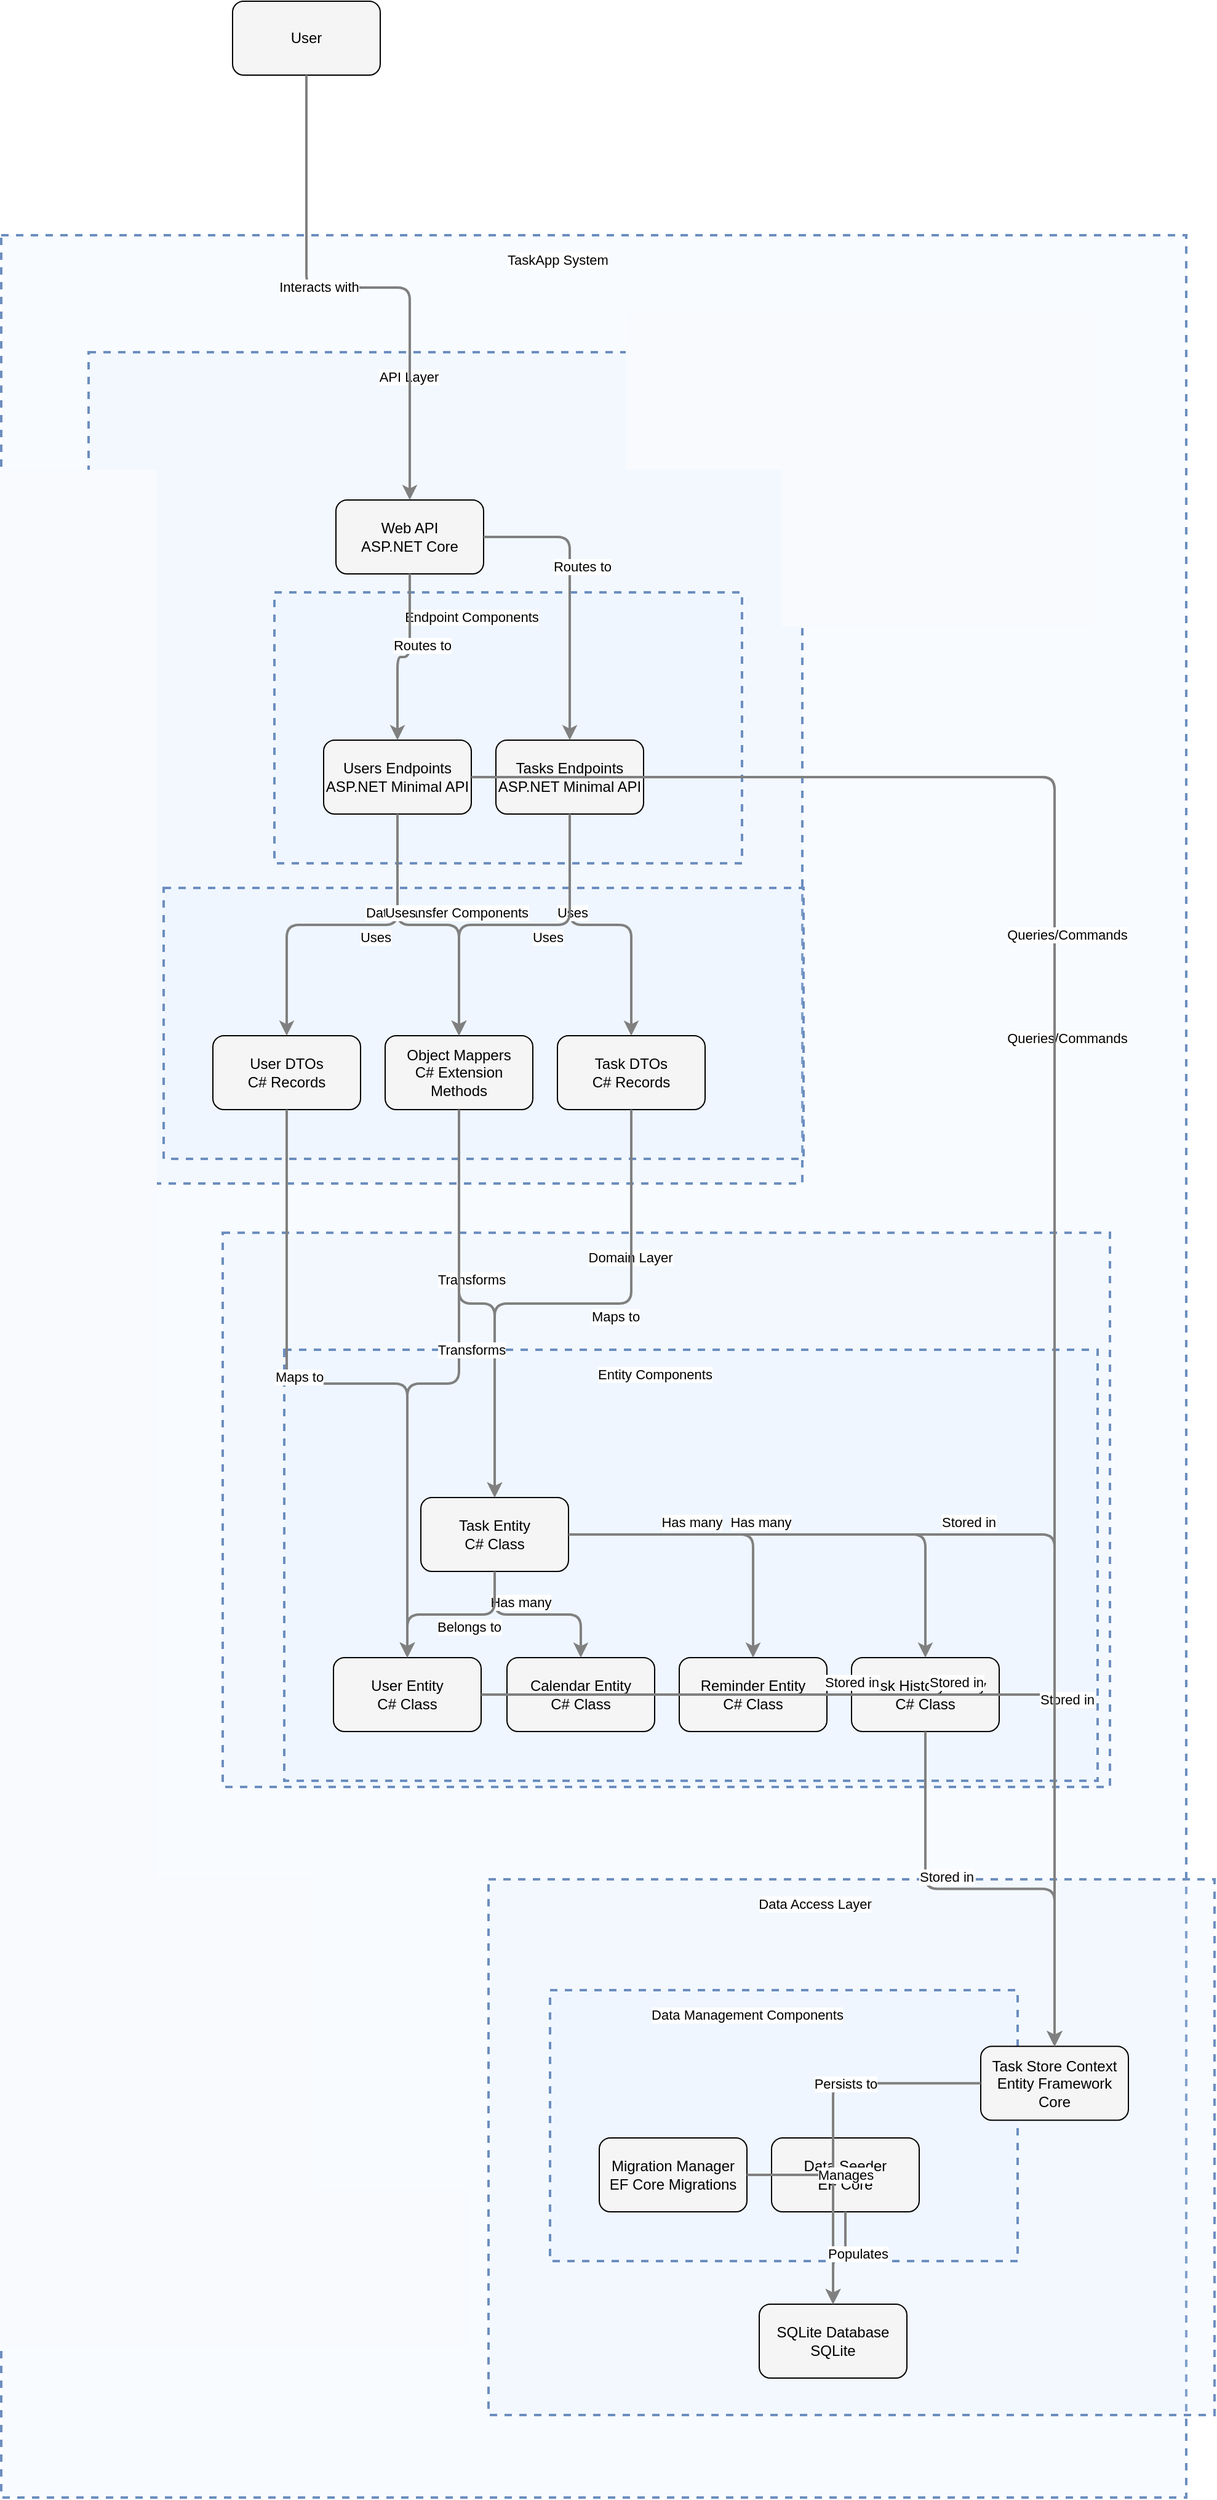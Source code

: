 <?xml version="1.0" encoding="UTF-8"?>
      <mxfile version="14.6.5" type="device">
        <diagram id="codeviz-diagram" name="System Diagram">
          <mxGraphModel dx="1000" dy="1000" grid="1" gridSize="10" guides="1" tooltips="1" connect="1" arrows="1" fold="1" page="1" pageScale="1" pageWidth="1169" pageHeight="827" math="0" shadow="0">
            <root>
              <mxCell id="0"/>
              <mxCell id="1" parent="0"/>
              <mxCell id="subGraph5" value="" style="html=1;whiteSpace=wrap;container=1;fillColor=#dae8fc;strokeColor=#6c8ebf;dashed=1;fillOpacity=20;strokeWidth=2;containerType=none;recursiveResize=0;movable=1;resizable=1;autosize=0;dropTarget=0" vertex="1" parent="subGraph6">
                <mxGeometry x="50" y="90" width="380" height="220" as="geometry"/>
              </mxCell>
              <mxCell id="subGraph5_label" value="Data Management Components" style="edgeLabel;html=1;align=center;verticalAlign=middle;resizable=0;labelBackgroundColor=white;spacing=5" vertex="1" parent="subGraph6">
                <mxGeometry x="58" y="98" width="304" height="24" as="geometry"/>
              </mxCell>
<mxCell id="subGraph3" value="" style="html=1;whiteSpace=wrap;container=1;fillColor=#dae8fc;strokeColor=#6c8ebf;dashed=1;fillOpacity=20;strokeWidth=2;containerType=none;recursiveResize=0;movable=1;resizable=1;autosize=0;dropTarget=0" vertex="1" parent="subGraph4">
                <mxGeometry x="50" y="95" width="661" height="350" as="geometry"/>
              </mxCell>
              <mxCell id="subGraph3_label" value="Entity Components" style="edgeLabel;html=1;align=center;verticalAlign=middle;resizable=0;labelBackgroundColor=white;spacing=5" vertex="1" parent="subGraph4">
                <mxGeometry x="58" y="103" width="585" height="24" as="geometry"/>
              </mxCell>
<mxCell id="subGraph1" value="" style="html=1;whiteSpace=wrap;container=1;fillColor=#dae8fc;strokeColor=#6c8ebf;dashed=1;fillOpacity=20;strokeWidth=2;containerType=none;recursiveResize=0;movable=1;resizable=1;autosize=0;dropTarget=0" vertex="1" parent="subGraph2">
                <mxGeometry x="61" y="435" width="520" height="220" as="geometry"/>
              </mxCell>
              <mxCell id="subGraph1_label" value="Data Transfer Components" style="edgeLabel;html=1;align=center;verticalAlign=middle;resizable=0;labelBackgroundColor=white;spacing=5" vertex="1" parent="subGraph2">
                <mxGeometry x="69" y="443" width="444" height="24" as="geometry"/>
              </mxCell>
<mxCell id="subGraph0" value="" style="html=1;whiteSpace=wrap;container=1;fillColor=#dae8fc;strokeColor=#6c8ebf;dashed=1;fillOpacity=20;strokeWidth=2;containerType=none;recursiveResize=0;movable=1;resizable=1;autosize=0;dropTarget=0" vertex="1" parent="subGraph2">
                <mxGeometry x="151" y="195" width="380" height="220" as="geometry"/>
              </mxCell>
              <mxCell id="subGraph0_label" value="Endpoint Components" style="edgeLabel;html=1;align=center;verticalAlign=middle;resizable=0;labelBackgroundColor=white;spacing=5" vertex="1" parent="subGraph2">
                <mxGeometry x="159" y="203" width="304" height="24" as="geometry"/>
              </mxCell>
<mxCell id="subGraph6" value="" style="html=1;whiteSpace=wrap;container=1;fillColor=#dae8fc;strokeColor=#6c8ebf;dashed=1;fillOpacity=20;strokeWidth=2;containerType=none;recursiveResize=0;movable=1;resizable=1;autosize=0;dropTarget=0" vertex="1" parent="subGraph7">
                <mxGeometry x="396" y="1335" width="590" height="435" as="geometry"/>
              </mxCell>
              <mxCell id="subGraph6_label" value="Data Access Layer" style="edgeLabel;html=1;align=center;verticalAlign=middle;resizable=0;labelBackgroundColor=white;spacing=5" vertex="1" parent="subGraph7">
                <mxGeometry x="404" y="1343" width="514" height="24" as="geometry"/>
              </mxCell>
<mxCell id="subGraph4" value="" style="html=1;whiteSpace=wrap;container=1;fillColor=#dae8fc;strokeColor=#6c8ebf;dashed=1;fillOpacity=20;strokeWidth=2;containerType=none;recursiveResize=0;movable=1;resizable=1;autosize=0;dropTarget=0" vertex="1" parent="subGraph7">
                <mxGeometry x="180" y="810" width="721" height="450" as="geometry"/>
              </mxCell>
              <mxCell id="subGraph4_label" value="Domain Layer" style="edgeLabel;html=1;align=center;verticalAlign=middle;resizable=0;labelBackgroundColor=white;spacing=5" vertex="1" parent="subGraph7">
                <mxGeometry x="188" y="818" width="645" height="24" as="geometry"/>
              </mxCell>
<mxCell id="subGraph2" value="" style="html=1;whiteSpace=wrap;container=1;fillColor=#dae8fc;strokeColor=#6c8ebf;dashed=1;fillOpacity=20;strokeWidth=2;containerType=none;recursiveResize=0;movable=1;resizable=1;autosize=0;dropTarget=0" vertex="1" parent="subGraph7">
                <mxGeometry x="71" y="95" width="580" height="675" as="geometry"/>
              </mxCell>
              <mxCell id="subGraph2_label" value="API Layer" style="edgeLabel;html=1;align=center;verticalAlign=middle;resizable=0;labelBackgroundColor=white;spacing=5" vertex="1" parent="subGraph7">
                <mxGeometry x="79" y="103" width="504" height="24" as="geometry"/>
              </mxCell>
<mxCell id="subGraph7" value="" style="html=1;whiteSpace=wrap;container=1;fillColor=#dae8fc;strokeColor=#6c8ebf;dashed=1;fillOpacity=20;strokeWidth=2;containerType=none;recursiveResize=0;movable=1;resizable=1;autosize=0;dropTarget=0" vertex="1" parent="1">
                <mxGeometry x="65" y="202" width="963" height="1837" as="geometry"/>
              </mxCell>
              <mxCell id="subGraph7_label" value="TaskApp System" style="edgeLabel;html=1;align=center;verticalAlign=middle;resizable=0;labelBackgroundColor=white;spacing=5" vertex="1" parent="1">
                <mxGeometry x="73" y="210" width="887" height="24" as="geometry"/>
              </mxCell>
              <mxCell id="User" value="User" style="rounded=1;whiteSpace=wrap;html=1;fillColor=#f5f5f5" vertex="1" parent="1">
                    <mxGeometry x="253" y="12" width="120" height="60" as="geometry"/>
                  </mxCell>
<mxCell id="WebAPI" value="Web API&lt;br&gt;ASP.NET Core" style="rounded=1;whiteSpace=wrap;html=1;fillColor=#f5f5f5" vertex="1" parent="subGraph2">
                    <mxGeometry x="201" y="120" width="120" height="60" as="geometry"/>
                  </mxCell>
<mxCell id="TaskEndpoints" value="Tasks Endpoints&lt;br&gt;ASP.NET Minimal API" style="rounded=1;whiteSpace=wrap;html=1;fillColor=#f5f5f5" vertex="1" parent="subGraph0">
                    <mxGeometry x="180" y="120" width="120" height="60" as="geometry"/>
                  </mxCell>
<mxCell id="UserEndpoints" value="Users Endpoints&lt;br&gt;ASP.NET Minimal API" style="rounded=1;whiteSpace=wrap;html=1;fillColor=#f5f5f5" vertex="1" parent="subGraph0">
                    <mxGeometry x="40" y="120" width="120" height="60" as="geometry"/>
                  </mxCell>
<mxCell id="TaskDTOs" value="Task DTOs&lt;br&gt;C# Records" style="rounded=1;whiteSpace=wrap;html=1;fillColor=#f5f5f5" vertex="1" parent="subGraph1">
                    <mxGeometry x="320" y="120" width="120" height="60" as="geometry"/>
                  </mxCell>
<mxCell id="UserDTOs" value="User DTOs&lt;br&gt;C# Records" style="rounded=1;whiteSpace=wrap;html=1;fillColor=#f5f5f5" vertex="1" parent="subGraph1">
                    <mxGeometry x="40" y="120" width="120" height="60" as="geometry"/>
                  </mxCell>
<mxCell id="Mappers" value="Object Mappers&lt;br&gt;C# Extension Methods" style="rounded=1;whiteSpace=wrap;html=1;fillColor=#f5f5f5" vertex="1" parent="subGraph1">
                    <mxGeometry x="180" y="120" width="120" height="60" as="geometry"/>
                  </mxCell>
<mxCell id="TaskEntity" value="Task Entity&lt;br&gt;C# Class" style="rounded=1;whiteSpace=wrap;html=1;fillColor=#f5f5f5" vertex="1" parent="subGraph3">
                    <mxGeometry x="111" y="120" width="120" height="60" as="geometry"/>
                  </mxCell>
<mxCell id="UserEntity" value="User Entity&lt;br&gt;C# Class" style="rounded=1;whiteSpace=wrap;html=1;fillColor=#f5f5f5" vertex="1" parent="subGraph3">
                    <mxGeometry x="40" y="250" width="120" height="60" as="geometry"/>
                  </mxCell>
<mxCell id="CalendarEntity" value="Calendar Entity&lt;br&gt;C# Class" style="rounded=1;whiteSpace=wrap;html=1;fillColor=#f5f5f5" vertex="1" parent="subGraph3">
                    <mxGeometry x="181" y="250" width="120" height="60" as="geometry"/>
                  </mxCell>
<mxCell id="ReminderEntity" value="Reminder Entity&lt;br&gt;C# Class" style="rounded=1;whiteSpace=wrap;html=1;fillColor=#f5f5f5" vertex="1" parent="subGraph3">
                    <mxGeometry x="321" y="250" width="120" height="60" as="geometry"/>
                  </mxCell>
<mxCell id="TaskHistoryEntity" value="Task History Entity&lt;br&gt;C# Class" style="rounded=1;whiteSpace=wrap;html=1;fillColor=#f5f5f5" vertex="1" parent="subGraph3">
                    <mxGeometry x="461" y="250" width="120" height="60" as="geometry"/>
                  </mxCell>
<mxCell id="DbContext" value="Task Store Context&lt;br&gt;Entity Framework Core" style="rounded=1;whiteSpace=wrap;html=1;fillColor=#f5f5f5" vertex="1" parent="subGraph6">
                    <mxGeometry x="400" y="135.625" width="120" height="60" as="geometry"/>
                  </mxCell>
<mxCell id="Database" value="SQLite Database&lt;br&gt;SQLite" style="rounded=1;whiteSpace=wrap;html=1;fillColor=#f5f5f5" vertex="1" parent="subGraph6">
                    <mxGeometry x="220" y="345" width="120" height="60" as="geometry"/>
                  </mxCell>
<mxCell id="MigrationManager" value="Migration Manager&lt;br&gt;EF Core Migrations" style="rounded=1;whiteSpace=wrap;html=1;fillColor=#f5f5f5" vertex="1" parent="subGraph5">
                    <mxGeometry x="40" y="120" width="120" height="60" as="geometry"/>
                  </mxCell>
<mxCell id="DataSeeder" value="Data Seeder&lt;br&gt;EF Core" style="rounded=1;whiteSpace=wrap;html=1;fillColor=#f5f5f5" vertex="1" parent="subGraph5">
                    <mxGeometry x="180" y="120" width="120" height="60" as="geometry"/>
                  </mxCell>
              <mxCell id="edge-L_User_WebAPI_0" style="edgeStyle=orthogonalEdgeStyle;rounded=1;orthogonalLoop=1;jettySize=auto;html=1;strokeColor=#808080;strokeWidth=2;jumpStyle=arc;jumpSize=10;spacing=15;labelBackgroundColor=white;labelBorderColor=none" edge="1" parent="1" source="User" target="WebAPI">
                  <mxGeometry relative="1" as="geometry"/>
                </mxCell>
                <mxCell id="edge-L_User_WebAPI_0_label" value="Interacts with" style="edgeLabel;html=1;align=center;verticalAlign=middle;resizable=0;points=[];" vertex="1" connectable="0" parent="edge-L_User_WebAPI_0">
                  <mxGeometry x="-0.2" y="10" relative="1" as="geometry">
                    <mxPoint as="offset"/>
                  </mxGeometry>
                </mxCell>
<mxCell id="edge-L_WebAPI_TaskEndpoints_1" style="edgeStyle=orthogonalEdgeStyle;rounded=1;orthogonalLoop=1;jettySize=auto;html=1;strokeColor=#808080;strokeWidth=2;jumpStyle=arc;jumpSize=10;spacing=15;labelBackgroundColor=white;labelBorderColor=none" edge="1" parent="1" source="WebAPI" target="TaskEndpoints">
                  <mxGeometry relative="1" as="geometry"/>
                </mxCell>
                <mxCell id="edge-L_WebAPI_TaskEndpoints_1_label" value="Routes to" style="edgeLabel;html=1;align=center;verticalAlign=middle;resizable=0;points=[];" vertex="1" connectable="0" parent="edge-L_WebAPI_TaskEndpoints_1">
                  <mxGeometry x="-0.2" y="10" relative="1" as="geometry">
                    <mxPoint as="offset"/>
                  </mxGeometry>
                </mxCell>
<mxCell id="edge-L_WebAPI_UserEndpoints_2" style="edgeStyle=orthogonalEdgeStyle;rounded=1;orthogonalLoop=1;jettySize=auto;html=1;strokeColor=#808080;strokeWidth=2;jumpStyle=arc;jumpSize=10;spacing=15;labelBackgroundColor=white;labelBorderColor=none" edge="1" parent="1" source="WebAPI" target="UserEndpoints">
                  <mxGeometry relative="1" as="geometry"/>
                </mxCell>
                <mxCell id="edge-L_WebAPI_UserEndpoints_2_label" value="Routes to" style="edgeLabel;html=1;align=center;verticalAlign=middle;resizable=0;points=[];" vertex="1" connectable="0" parent="edge-L_WebAPI_UserEndpoints_2">
                  <mxGeometry x="-0.2" y="10" relative="1" as="geometry">
                    <mxPoint as="offset"/>
                  </mxGeometry>
                </mxCell>
<mxCell id="edge-L_TaskEndpoints_TaskDTOs_3" style="edgeStyle=orthogonalEdgeStyle;rounded=1;orthogonalLoop=1;jettySize=auto;html=1;strokeColor=#808080;strokeWidth=2;jumpStyle=arc;jumpSize=10;spacing=15;labelBackgroundColor=white;labelBorderColor=none" edge="1" parent="1" source="TaskEndpoints" target="TaskDTOs">
                  <mxGeometry relative="1" as="geometry"/>
                </mxCell>
                <mxCell id="edge-L_TaskEndpoints_TaskDTOs_3_label" value="Uses" style="edgeLabel;html=1;align=center;verticalAlign=middle;resizable=0;points=[];" vertex="1" connectable="0" parent="edge-L_TaskEndpoints_TaskDTOs_3">
                  <mxGeometry x="-0.2" y="10" relative="1" as="geometry">
                    <mxPoint as="offset"/>
                  </mxGeometry>
                </mxCell>
<mxCell id="edge-L_UserEndpoints_UserDTOs_4" style="edgeStyle=orthogonalEdgeStyle;rounded=1;orthogonalLoop=1;jettySize=auto;html=1;strokeColor=#808080;strokeWidth=2;jumpStyle=arc;jumpSize=10;spacing=15;labelBackgroundColor=white;labelBorderColor=none" edge="1" parent="1" source="UserEndpoints" target="UserDTOs">
                  <mxGeometry relative="1" as="geometry"/>
                </mxCell>
                <mxCell id="edge-L_UserEndpoints_UserDTOs_4_label" value="Uses" style="edgeLabel;html=1;align=center;verticalAlign=middle;resizable=0;points=[];" vertex="1" connectable="0" parent="edge-L_UserEndpoints_UserDTOs_4">
                  <mxGeometry x="-0.2" y="10" relative="1" as="geometry">
                    <mxPoint as="offset"/>
                  </mxGeometry>
                </mxCell>
<mxCell id="edge-L_TaskEndpoints_Mappers_5" style="edgeStyle=orthogonalEdgeStyle;rounded=1;orthogonalLoop=1;jettySize=auto;html=1;strokeColor=#808080;strokeWidth=2;jumpStyle=arc;jumpSize=10;spacing=15;labelBackgroundColor=white;labelBorderColor=none" edge="1" parent="1" source="TaskEndpoints" target="Mappers">
                  <mxGeometry relative="1" as="geometry"/>
                </mxCell>
                <mxCell id="edge-L_TaskEndpoints_Mappers_5_label" value="Uses" style="edgeLabel;html=1;align=center;verticalAlign=middle;resizable=0;points=[];" vertex="1" connectable="0" parent="edge-L_TaskEndpoints_Mappers_5">
                  <mxGeometry x="-0.2" y="10" relative="1" as="geometry">
                    <mxPoint as="offset"/>
                  </mxGeometry>
                </mxCell>
<mxCell id="edge-L_UserEndpoints_Mappers_6" style="edgeStyle=orthogonalEdgeStyle;rounded=1;orthogonalLoop=1;jettySize=auto;html=1;strokeColor=#808080;strokeWidth=2;jumpStyle=arc;jumpSize=10;spacing=15;labelBackgroundColor=white;labelBorderColor=none" edge="1" parent="1" source="UserEndpoints" target="Mappers">
                  <mxGeometry relative="1" as="geometry"/>
                </mxCell>
                <mxCell id="edge-L_UserEndpoints_Mappers_6_label" value="Uses" style="edgeLabel;html=1;align=center;verticalAlign=middle;resizable=0;points=[];" vertex="1" connectable="0" parent="edge-L_UserEndpoints_Mappers_6">
                  <mxGeometry x="-0.2" y="10" relative="1" as="geometry">
                    <mxPoint as="offset"/>
                  </mxGeometry>
                </mxCell>
<mxCell id="edge-L_TaskDTOs_TaskEntity_7" style="edgeStyle=orthogonalEdgeStyle;rounded=1;orthogonalLoop=1;jettySize=auto;html=1;strokeColor=#808080;strokeWidth=2;jumpStyle=arc;jumpSize=10;spacing=15;labelBackgroundColor=white;labelBorderColor=none" edge="1" parent="1" source="TaskDTOs" target="TaskEntity">
                  <mxGeometry relative="1" as="geometry"/>
                </mxCell>
                <mxCell id="edge-L_TaskDTOs_TaskEntity_7_label" value="Maps to" style="edgeLabel;html=1;align=center;verticalAlign=middle;resizable=0;points=[];" vertex="1" connectable="0" parent="edge-L_TaskDTOs_TaskEntity_7">
                  <mxGeometry x="-0.2" y="10" relative="1" as="geometry">
                    <mxPoint as="offset"/>
                  </mxGeometry>
                </mxCell>
<mxCell id="edge-L_UserDTOs_UserEntity_8" style="edgeStyle=orthogonalEdgeStyle;rounded=1;orthogonalLoop=1;jettySize=auto;html=1;strokeColor=#808080;strokeWidth=2;jumpStyle=arc;jumpSize=10;spacing=15;labelBackgroundColor=white;labelBorderColor=none" edge="1" parent="1" source="UserDTOs" target="UserEntity">
                  <mxGeometry relative="1" as="geometry"/>
                </mxCell>
                <mxCell id="edge-L_UserDTOs_UserEntity_8_label" value="Maps to" style="edgeLabel;html=1;align=center;verticalAlign=middle;resizable=0;points=[];" vertex="1" connectable="0" parent="edge-L_UserDTOs_UserEntity_8">
                  <mxGeometry x="-0.2" y="10" relative="1" as="geometry">
                    <mxPoint as="offset"/>
                  </mxGeometry>
                </mxCell>
<mxCell id="edge-L_TaskEntity_DbContext_9" style="edgeStyle=orthogonalEdgeStyle;rounded=1;orthogonalLoop=1;jettySize=auto;html=1;strokeColor=#808080;strokeWidth=2;jumpStyle=arc;jumpSize=10;spacing=15;labelBackgroundColor=white;labelBorderColor=none" edge="1" parent="1" source="TaskEntity" target="DbContext">
                  <mxGeometry relative="1" as="geometry"/>
                </mxCell>
                <mxCell id="edge-L_TaskEntity_DbContext_9_label" value="Stored in" style="edgeLabel;html=1;align=center;verticalAlign=middle;resizable=0;points=[];" vertex="1" connectable="0" parent="edge-L_TaskEntity_DbContext_9">
                  <mxGeometry x="-0.2" y="10" relative="1" as="geometry">
                    <mxPoint as="offset"/>
                  </mxGeometry>
                </mxCell>
<mxCell id="edge-L_UserEntity_DbContext_10" style="edgeStyle=orthogonalEdgeStyle;rounded=1;orthogonalLoop=1;jettySize=auto;html=1;strokeColor=#808080;strokeWidth=2;jumpStyle=arc;jumpSize=10;spacing=15;labelBackgroundColor=white;labelBorderColor=none" edge="1" parent="1" source="UserEntity" target="DbContext">
                  <mxGeometry relative="1" as="geometry"/>
                </mxCell>
                <mxCell id="edge-L_UserEntity_DbContext_10_label" value="Stored in" style="edgeLabel;html=1;align=center;verticalAlign=middle;resizable=0;points=[];" vertex="1" connectable="0" parent="edge-L_UserEntity_DbContext_10">
                  <mxGeometry x="-0.2" y="10" relative="1" as="geometry">
                    <mxPoint as="offset"/>
                  </mxGeometry>
                </mxCell>
<mxCell id="edge-L_CalendarEntity_DbContext_11" style="edgeStyle=orthogonalEdgeStyle;rounded=1;orthogonalLoop=1;jettySize=auto;html=1;strokeColor=#808080;strokeWidth=2;jumpStyle=arc;jumpSize=10;spacing=15;labelBackgroundColor=white;labelBorderColor=none" edge="1" parent="1" source="CalendarEntity" target="DbContext">
                  <mxGeometry relative="1" as="geometry"/>
                </mxCell>
                <mxCell id="edge-L_CalendarEntity_DbContext_11_label" value="Stored in" style="edgeLabel;html=1;align=center;verticalAlign=middle;resizable=0;points=[];" vertex="1" connectable="0" parent="edge-L_CalendarEntity_DbContext_11">
                  <mxGeometry x="-0.2" y="10" relative="1" as="geometry">
                    <mxPoint as="offset"/>
                  </mxGeometry>
                </mxCell>
<mxCell id="edge-L_ReminderEntity_DbContext_12" style="edgeStyle=orthogonalEdgeStyle;rounded=1;orthogonalLoop=1;jettySize=auto;html=1;strokeColor=#808080;strokeWidth=2;jumpStyle=arc;jumpSize=10;spacing=15;labelBackgroundColor=white;labelBorderColor=none" edge="1" parent="1" source="ReminderEntity" target="DbContext">
                  <mxGeometry relative="1" as="geometry"/>
                </mxCell>
                <mxCell id="edge-L_ReminderEntity_DbContext_12_label" value="Stored in" style="edgeLabel;html=1;align=center;verticalAlign=middle;resizable=0;points=[];" vertex="1" connectable="0" parent="edge-L_ReminderEntity_DbContext_12">
                  <mxGeometry x="-0.2" y="10" relative="1" as="geometry">
                    <mxPoint as="offset"/>
                  </mxGeometry>
                </mxCell>
<mxCell id="edge-L_TaskHistoryEntity_DbContext_13" style="edgeStyle=orthogonalEdgeStyle;rounded=1;orthogonalLoop=1;jettySize=auto;html=1;strokeColor=#808080;strokeWidth=2;jumpStyle=arc;jumpSize=10;spacing=15;labelBackgroundColor=white;labelBorderColor=none" edge="1" parent="1" source="TaskHistoryEntity" target="DbContext">
                  <mxGeometry relative="1" as="geometry"/>
                </mxCell>
                <mxCell id="edge-L_TaskHistoryEntity_DbContext_13_label" value="Stored in" style="edgeLabel;html=1;align=center;verticalAlign=middle;resizable=0;points=[];" vertex="1" connectable="0" parent="edge-L_TaskHistoryEntity_DbContext_13">
                  <mxGeometry x="-0.2" y="10" relative="1" as="geometry">
                    <mxPoint as="offset"/>
                  </mxGeometry>
                </mxCell>
<mxCell id="edge-L_DbContext_Database_14" style="edgeStyle=orthogonalEdgeStyle;rounded=1;orthogonalLoop=1;jettySize=auto;html=1;strokeColor=#808080;strokeWidth=2;jumpStyle=arc;jumpSize=10;spacing=15;labelBackgroundColor=white;labelBorderColor=none" edge="1" parent="1" source="DbContext" target="Database">
                  <mxGeometry relative="1" as="geometry"/>
                </mxCell>
                <mxCell id="edge-L_DbContext_Database_14_label" value="Persists to" style="edgeLabel;html=1;align=center;verticalAlign=middle;resizable=0;points=[];" vertex="1" connectable="0" parent="edge-L_DbContext_Database_14">
                  <mxGeometry x="-0.2" y="10" relative="1" as="geometry">
                    <mxPoint as="offset"/>
                  </mxGeometry>
                </mxCell>
<mxCell id="edge-L_MigrationManager_Database_15" style="edgeStyle=orthogonalEdgeStyle;rounded=1;orthogonalLoop=1;jettySize=auto;html=1;strokeColor=#808080;strokeWidth=2;jumpStyle=arc;jumpSize=10;spacing=15;labelBackgroundColor=white;labelBorderColor=none" edge="1" parent="1" source="MigrationManager" target="Database">
                  <mxGeometry relative="1" as="geometry"/>
                </mxCell>
                <mxCell id="edge-L_MigrationManager_Database_15_label" value="Manages" style="edgeLabel;html=1;align=center;verticalAlign=middle;resizable=0;points=[];" vertex="1" connectable="0" parent="edge-L_MigrationManager_Database_15">
                  <mxGeometry x="-0.2" y="10" relative="1" as="geometry">
                    <mxPoint as="offset"/>
                  </mxGeometry>
                </mxCell>
<mxCell id="edge-L_DataSeeder_Database_16" style="edgeStyle=orthogonalEdgeStyle;rounded=1;orthogonalLoop=1;jettySize=auto;html=1;strokeColor=#808080;strokeWidth=2;jumpStyle=arc;jumpSize=10;spacing=15;labelBackgroundColor=white;labelBorderColor=none" edge="1" parent="1" source="DataSeeder" target="Database">
                  <mxGeometry relative="1" as="geometry"/>
                </mxCell>
                <mxCell id="edge-L_DataSeeder_Database_16_label" value="Populates" style="edgeLabel;html=1;align=center;verticalAlign=middle;resizable=0;points=[];" vertex="1" connectable="0" parent="edge-L_DataSeeder_Database_16">
                  <mxGeometry x="-0.2" y="10" relative="1" as="geometry">
                    <mxPoint as="offset"/>
                  </mxGeometry>
                </mxCell>
<mxCell id="edge-L_TaskEndpoints_DbContext_17" style="edgeStyle=orthogonalEdgeStyle;rounded=1;orthogonalLoop=1;jettySize=auto;html=1;strokeColor=#808080;strokeWidth=2;jumpStyle=arc;jumpSize=10;spacing=15;labelBackgroundColor=white;labelBorderColor=none" edge="1" parent="1" source="TaskEndpoints" target="DbContext">
                  <mxGeometry relative="1" as="geometry"/>
                </mxCell>
                <mxCell id="edge-L_TaskEndpoints_DbContext_17_label" value="Queries/Commands" style="edgeLabel;html=1;align=center;verticalAlign=middle;resizable=0;points=[];" vertex="1" connectable="0" parent="edge-L_TaskEndpoints_DbContext_17">
                  <mxGeometry x="-0.2" y="10" relative="1" as="geometry">
                    <mxPoint as="offset"/>
                  </mxGeometry>
                </mxCell>
<mxCell id="edge-L_UserEndpoints_DbContext_18" style="edgeStyle=orthogonalEdgeStyle;rounded=1;orthogonalLoop=1;jettySize=auto;html=1;strokeColor=#808080;strokeWidth=2;jumpStyle=arc;jumpSize=10;spacing=15;labelBackgroundColor=white;labelBorderColor=none" edge="1" parent="1" source="UserEndpoints" target="DbContext">
                  <mxGeometry relative="1" as="geometry"/>
                </mxCell>
                <mxCell id="edge-L_UserEndpoints_DbContext_18_label" value="Queries/Commands" style="edgeLabel;html=1;align=center;verticalAlign=middle;resizable=0;points=[];" vertex="1" connectable="0" parent="edge-L_UserEndpoints_DbContext_18">
                  <mxGeometry x="-0.2" y="10" relative="1" as="geometry">
                    <mxPoint as="offset"/>
                  </mxGeometry>
                </mxCell>
<mxCell id="edge-L_Mappers_TaskEntity_19" style="edgeStyle=orthogonalEdgeStyle;rounded=1;orthogonalLoop=1;jettySize=auto;html=1;strokeColor=#808080;strokeWidth=2;jumpStyle=arc;jumpSize=10;spacing=15;labelBackgroundColor=white;labelBorderColor=none" edge="1" parent="1" source="Mappers" target="TaskEntity">
                  <mxGeometry relative="1" as="geometry"/>
                </mxCell>
                <mxCell id="edge-L_Mappers_TaskEntity_19_label" value="Transforms" style="edgeLabel;html=1;align=center;verticalAlign=middle;resizable=0;points=[];" vertex="1" connectable="0" parent="edge-L_Mappers_TaskEntity_19">
                  <mxGeometry x="-0.2" y="10" relative="1" as="geometry">
                    <mxPoint as="offset"/>
                  </mxGeometry>
                </mxCell>
<mxCell id="edge-L_Mappers_UserEntity_20" style="edgeStyle=orthogonalEdgeStyle;rounded=1;orthogonalLoop=1;jettySize=auto;html=1;strokeColor=#808080;strokeWidth=2;jumpStyle=arc;jumpSize=10;spacing=15;labelBackgroundColor=white;labelBorderColor=none" edge="1" parent="1" source="Mappers" target="UserEntity">
                  <mxGeometry relative="1" as="geometry"/>
                </mxCell>
                <mxCell id="edge-L_Mappers_UserEntity_20_label" value="Transforms" style="edgeLabel;html=1;align=center;verticalAlign=middle;resizable=0;points=[];" vertex="1" connectable="0" parent="edge-L_Mappers_UserEntity_20">
                  <mxGeometry x="-0.2" y="10" relative="1" as="geometry">
                    <mxPoint as="offset"/>
                  </mxGeometry>
                </mxCell>
<mxCell id="edge-L_TaskEntity_TaskHistoryEntity_21" style="edgeStyle=orthogonalEdgeStyle;rounded=1;orthogonalLoop=1;jettySize=auto;html=1;strokeColor=#808080;strokeWidth=2;jumpStyle=arc;jumpSize=10;spacing=15;labelBackgroundColor=white;labelBorderColor=none" edge="1" parent="1" source="TaskEntity" target="TaskHistoryEntity">
                  <mxGeometry relative="1" as="geometry"/>
                </mxCell>
                <mxCell id="edge-L_TaskEntity_TaskHistoryEntity_21_label" value="Has many" style="edgeLabel;html=1;align=center;verticalAlign=middle;resizable=0;points=[];" vertex="1" connectable="0" parent="edge-L_TaskEntity_TaskHistoryEntity_21">
                  <mxGeometry x="-0.2" y="10" relative="1" as="geometry">
                    <mxPoint as="offset"/>
                  </mxGeometry>
                </mxCell>
<mxCell id="edge-L_TaskEntity_ReminderEntity_22" style="edgeStyle=orthogonalEdgeStyle;rounded=1;orthogonalLoop=1;jettySize=auto;html=1;strokeColor=#808080;strokeWidth=2;jumpStyle=arc;jumpSize=10;spacing=15;labelBackgroundColor=white;labelBorderColor=none" edge="1" parent="1" source="TaskEntity" target="ReminderEntity">
                  <mxGeometry relative="1" as="geometry"/>
                </mxCell>
                <mxCell id="edge-L_TaskEntity_ReminderEntity_22_label" value="Has many" style="edgeLabel;html=1;align=center;verticalAlign=middle;resizable=0;points=[];" vertex="1" connectable="0" parent="edge-L_TaskEntity_ReminderEntity_22">
                  <mxGeometry x="-0.2" y="10" relative="1" as="geometry">
                    <mxPoint as="offset"/>
                  </mxGeometry>
                </mxCell>
<mxCell id="edge-L_TaskEntity_CalendarEntity_23" style="edgeStyle=orthogonalEdgeStyle;rounded=1;orthogonalLoop=1;jettySize=auto;html=1;strokeColor=#808080;strokeWidth=2;jumpStyle=arc;jumpSize=10;spacing=15;labelBackgroundColor=white;labelBorderColor=none" edge="1" parent="1" source="TaskEntity" target="CalendarEntity">
                  <mxGeometry relative="1" as="geometry"/>
                </mxCell>
                <mxCell id="edge-L_TaskEntity_CalendarEntity_23_label" value="Has many" style="edgeLabel;html=1;align=center;verticalAlign=middle;resizable=0;points=[];" vertex="1" connectable="0" parent="edge-L_TaskEntity_CalendarEntity_23">
                  <mxGeometry x="-0.2" y="10" relative="1" as="geometry">
                    <mxPoint as="offset"/>
                  </mxGeometry>
                </mxCell>
<mxCell id="edge-L_TaskEntity_UserEntity_24" style="edgeStyle=orthogonalEdgeStyle;rounded=1;orthogonalLoop=1;jettySize=auto;html=1;strokeColor=#808080;strokeWidth=2;jumpStyle=arc;jumpSize=10;spacing=15;labelBackgroundColor=white;labelBorderColor=none" edge="1" parent="1" source="TaskEntity" target="UserEntity">
                  <mxGeometry relative="1" as="geometry"/>
                </mxCell>
                <mxCell id="edge-L_TaskEntity_UserEntity_24_label" value="Belongs to" style="edgeLabel;html=1;align=center;verticalAlign=middle;resizable=0;points=[];" vertex="1" connectable="0" parent="edge-L_TaskEntity_UserEntity_24">
                  <mxGeometry x="-0.2" y="10" relative="1" as="geometry">
                    <mxPoint as="offset"/>
                  </mxGeometry>
                </mxCell>
            </root>
          </mxGraphModel>
        </diagram>
      </mxfile>